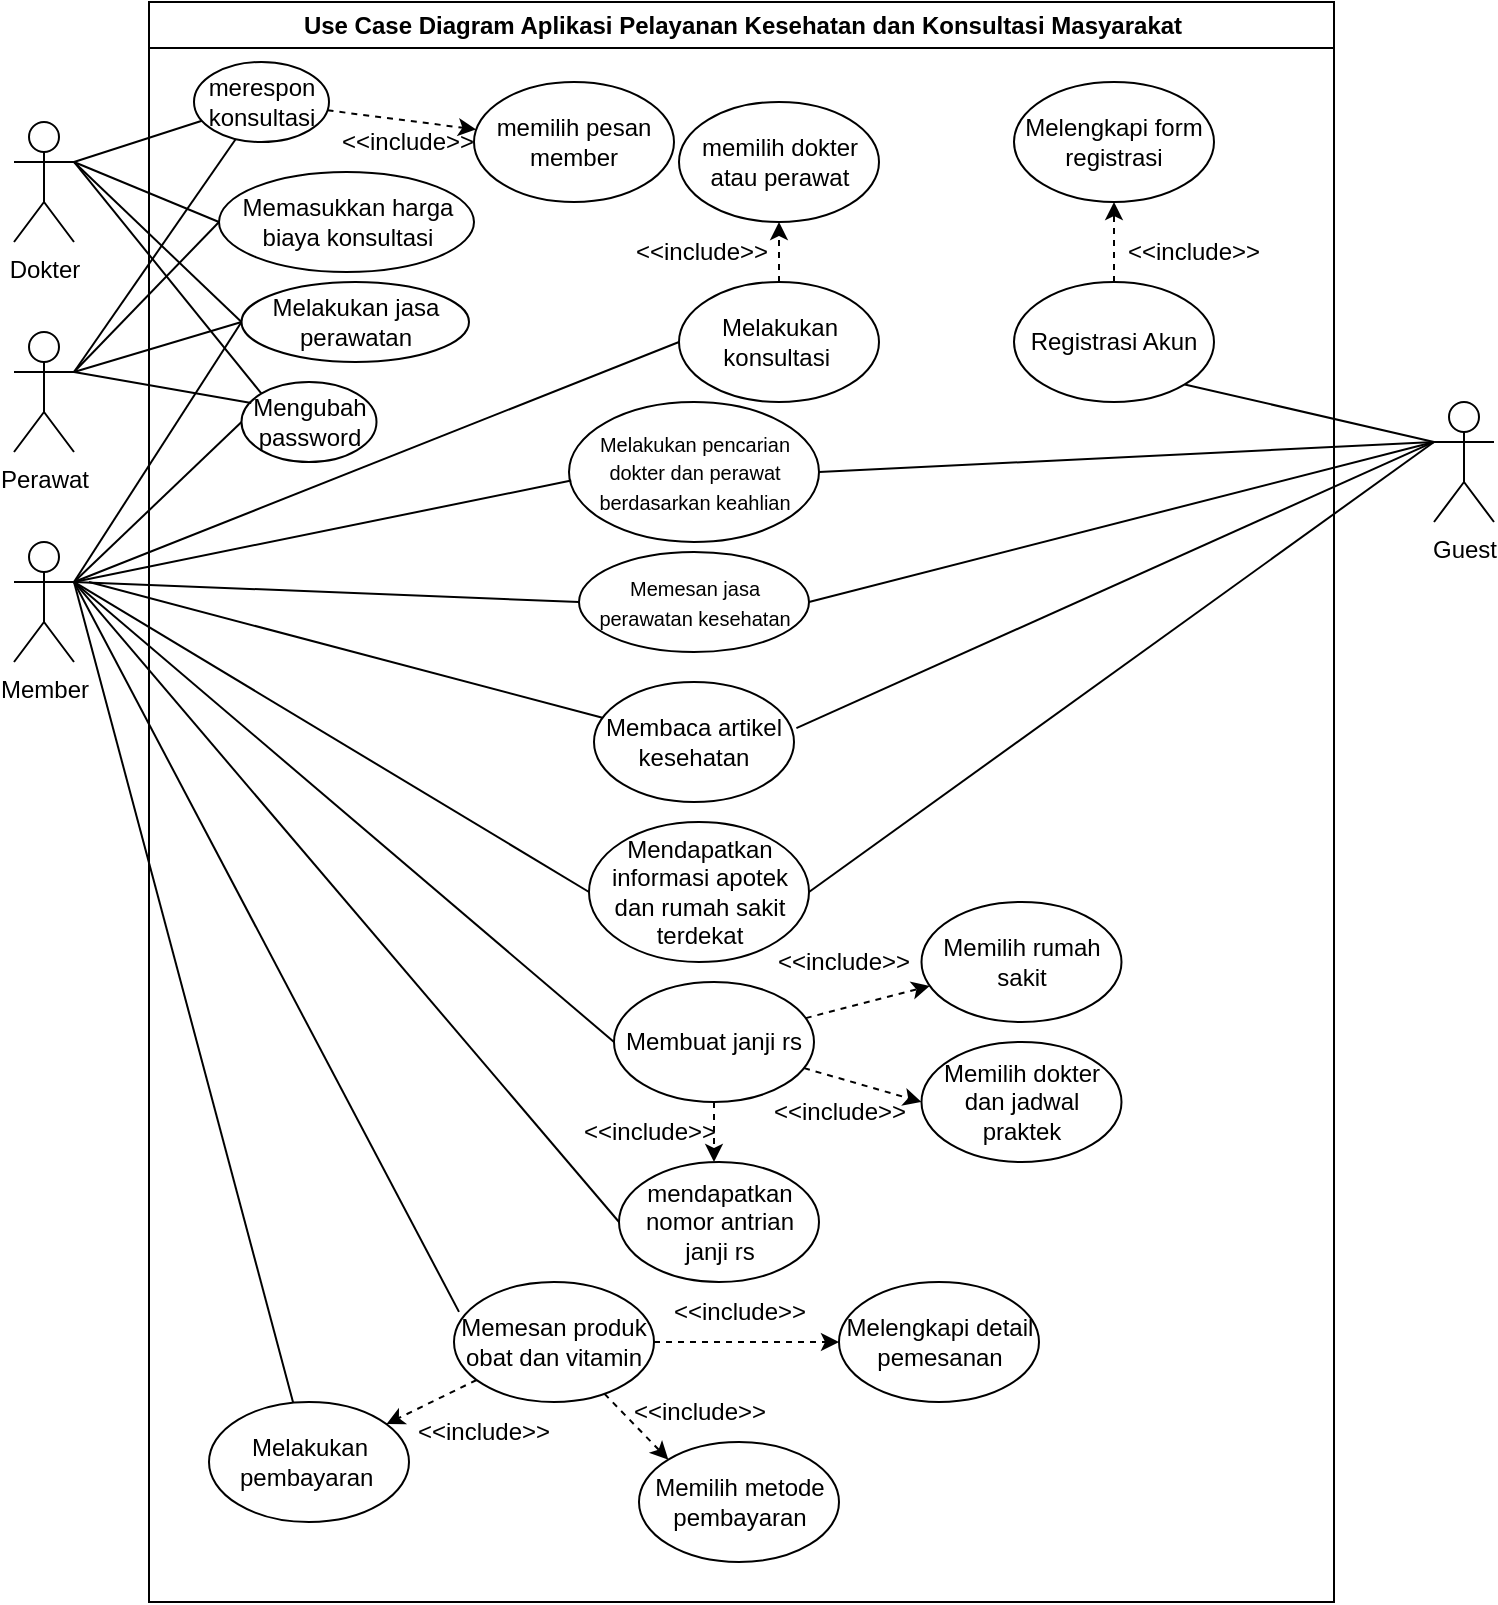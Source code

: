 <mxfile version="20.8.16" type="device"><diagram name="Page-1" id="_MsJmbqIlTJtQ0q3fi2_"><mxGraphModel dx="1594" dy="-1255" grid="1" gridSize="10" guides="1" tooltips="1" connect="1" arrows="1" fold="1" page="1" pageScale="1" pageWidth="850" pageHeight="1100" math="0" shadow="0"><root><mxCell id="0"/><mxCell id="1" parent="0"/><mxCell id="FYov83O6Qrbh_qYwmv2M-1" value="Use Case Diagram Aplikasi Pelayanan Kesehatan dan Konsultasi Masyarakat" style="swimlane;whiteSpace=wrap;html=1;" parent="1" vertex="1"><mxGeometry x="197.5" y="2260" width="592.5" height="800" as="geometry"/></mxCell><mxCell id="FYov83O6Qrbh_qYwmv2M-2" style="rounded=0;orthogonalLoop=1;jettySize=auto;html=1;dashed=1;" parent="FYov83O6Qrbh_qYwmv2M-1" source="FYov83O6Qrbh_qYwmv2M-4" target="FYov83O6Qrbh_qYwmv2M-5" edge="1"><mxGeometry relative="1" as="geometry"/></mxCell><mxCell id="FYov83O6Qrbh_qYwmv2M-4" value="Registrasi Akun" style="ellipse;whiteSpace=wrap;html=1;" parent="FYov83O6Qrbh_qYwmv2M-1" vertex="1"><mxGeometry x="432.5" y="140" width="100" height="60" as="geometry"/></mxCell><mxCell id="FYov83O6Qrbh_qYwmv2M-5" value="Melengkapi form registrasi" style="ellipse;whiteSpace=wrap;html=1;" parent="FYov83O6Qrbh_qYwmv2M-1" vertex="1"><mxGeometry x="432.5" y="40" width="100" height="60" as="geometry"/></mxCell><mxCell id="FYov83O6Qrbh_qYwmv2M-8" value="&amp;lt;&amp;lt;include&amp;gt;&amp;gt;" style="text;html=1;strokeColor=none;fillColor=none;align=center;verticalAlign=middle;whiteSpace=wrap;rounded=0;" parent="FYov83O6Qrbh_qYwmv2M-1" vertex="1"><mxGeometry x="492.5" y="110" width="60" height="30" as="geometry"/></mxCell><mxCell id="FYov83O6Qrbh_qYwmv2M-33" value="Memasukkan harga biaya konsultasi" style="ellipse;whiteSpace=wrap;html=1;fillColor=default;strokeColor=default;" parent="FYov83O6Qrbh_qYwmv2M-1" vertex="1"><mxGeometry x="35" y="85" width="127.5" height="50" as="geometry"/></mxCell><mxCell id="FYov83O6Qrbh_qYwmv2M-34" value="Membaca artikel kesehatan" style="ellipse;whiteSpace=wrap;html=1;" parent="FYov83O6Qrbh_qYwmv2M-1" vertex="1"><mxGeometry x="222.5" y="340" width="100" height="60" as="geometry"/></mxCell><mxCell id="FYov83O6Qrbh_qYwmv2M-35" value="Mendapatkan informasi apotek dan rumah sakit terdekat" style="ellipse;whiteSpace=wrap;html=1;" parent="FYov83O6Qrbh_qYwmv2M-1" vertex="1"><mxGeometry x="220" y="410" width="110" height="70" as="geometry"/></mxCell><mxCell id="FYov83O6Qrbh_qYwmv2M-36" style="rounded=0;orthogonalLoop=1;jettySize=auto;html=1;dashed=1;" parent="FYov83O6Qrbh_qYwmv2M-1" source="FYov83O6Qrbh_qYwmv2M-39" target="FYov83O6Qrbh_qYwmv2M-40" edge="1"><mxGeometry relative="1" as="geometry"/></mxCell><mxCell id="FYov83O6Qrbh_qYwmv2M-37" style="rounded=0;orthogonalLoop=1;jettySize=auto;html=1;entryX=0;entryY=0.5;entryDx=0;entryDy=0;dashed=1;" parent="FYov83O6Qrbh_qYwmv2M-1" source="FYov83O6Qrbh_qYwmv2M-39" target="FYov83O6Qrbh_qYwmv2M-41" edge="1"><mxGeometry relative="1" as="geometry"/></mxCell><mxCell id="FYov83O6Qrbh_qYwmv2M-38" style="edgeStyle=orthogonalEdgeStyle;rounded=0;orthogonalLoop=1;jettySize=auto;html=1;entryX=0.5;entryY=0;entryDx=0;entryDy=0;dashed=1;" parent="FYov83O6Qrbh_qYwmv2M-1" source="FYov83O6Qrbh_qYwmv2M-39" edge="1"><mxGeometry relative="1" as="geometry"><mxPoint x="282.5" y="580" as="targetPoint"/></mxGeometry></mxCell><mxCell id="FYov83O6Qrbh_qYwmv2M-39" value="Membuat janji rs" style="ellipse;whiteSpace=wrap;html=1;" parent="FYov83O6Qrbh_qYwmv2M-1" vertex="1"><mxGeometry x="232.5" y="490" width="100" height="60" as="geometry"/></mxCell><mxCell id="FYov83O6Qrbh_qYwmv2M-40" value="Memilih rumah sakit" style="ellipse;whiteSpace=wrap;html=1;" parent="FYov83O6Qrbh_qYwmv2M-1" vertex="1"><mxGeometry x="386.25" y="450" width="100" height="60" as="geometry"/></mxCell><mxCell id="FYov83O6Qrbh_qYwmv2M-41" value="Memilih dokter dan jadwal praktek" style="ellipse;whiteSpace=wrap;html=1;" parent="FYov83O6Qrbh_qYwmv2M-1" vertex="1"><mxGeometry x="386.25" y="520" width="100" height="60" as="geometry"/></mxCell><mxCell id="FYov83O6Qrbh_qYwmv2M-42" value="&amp;lt;&amp;lt;include&amp;gt;&amp;gt;" style="text;html=1;strokeColor=none;fillColor=none;align=center;verticalAlign=middle;whiteSpace=wrap;rounded=0;" parent="FYov83O6Qrbh_qYwmv2M-1" vertex="1"><mxGeometry x="317.5" y="465" width="60" height="30" as="geometry"/></mxCell><mxCell id="FYov83O6Qrbh_qYwmv2M-43" value="&amp;lt;&amp;lt;include&amp;gt;&amp;gt;" style="text;html=1;strokeColor=none;fillColor=none;align=center;verticalAlign=middle;whiteSpace=wrap;rounded=0;" parent="FYov83O6Qrbh_qYwmv2M-1" vertex="1"><mxGeometry x="315" y="540" width="60" height="30" as="geometry"/></mxCell><mxCell id="FYov83O6Qrbh_qYwmv2M-44" value="mendapatkan nomor antrian janji rs" style="ellipse;whiteSpace=wrap;html=1;" parent="FYov83O6Qrbh_qYwmv2M-1" vertex="1"><mxGeometry x="235" y="580" width="100" height="60" as="geometry"/></mxCell><mxCell id="FYov83O6Qrbh_qYwmv2M-45" value="&amp;lt;&amp;lt;include&amp;gt;&amp;gt;" style="text;html=1;strokeColor=none;fillColor=none;align=center;verticalAlign=middle;whiteSpace=wrap;rounded=0;" parent="FYov83O6Qrbh_qYwmv2M-1" vertex="1"><mxGeometry x="220" y="550" width="60" height="30" as="geometry"/></mxCell><mxCell id="FYov83O6Qrbh_qYwmv2M-46" value="" style="edgeStyle=orthogonalEdgeStyle;rounded=0;orthogonalLoop=1;jettySize=auto;html=1;dashed=1;" parent="FYov83O6Qrbh_qYwmv2M-1" source="FYov83O6Qrbh_qYwmv2M-49" target="FYov83O6Qrbh_qYwmv2M-50" edge="1"><mxGeometry relative="1" as="geometry"/></mxCell><mxCell id="FYov83O6Qrbh_qYwmv2M-47" style="rounded=0;orthogonalLoop=1;jettySize=auto;html=1;entryX=0;entryY=0;entryDx=0;entryDy=0;dashed=1;" parent="FYov83O6Qrbh_qYwmv2M-1" source="FYov83O6Qrbh_qYwmv2M-49" target="FYov83O6Qrbh_qYwmv2M-51" edge="1"><mxGeometry relative="1" as="geometry"/></mxCell><mxCell id="FYov83O6Qrbh_qYwmv2M-48" style="rounded=0;orthogonalLoop=1;jettySize=auto;html=1;dashed=1;" parent="FYov83O6Qrbh_qYwmv2M-1" source="FYov83O6Qrbh_qYwmv2M-49" target="FYov83O6Qrbh_qYwmv2M-54" edge="1"><mxGeometry relative="1" as="geometry"/></mxCell><mxCell id="FYov83O6Qrbh_qYwmv2M-49" value="Memesan produk obat dan vitamin" style="ellipse;whiteSpace=wrap;html=1;fillColor=default;strokeColor=default;" parent="FYov83O6Qrbh_qYwmv2M-1" vertex="1"><mxGeometry x="152.5" y="640" width="100" height="60" as="geometry"/></mxCell><mxCell id="FYov83O6Qrbh_qYwmv2M-50" value="Melengkapi detail pemesanan" style="ellipse;whiteSpace=wrap;html=1;" parent="FYov83O6Qrbh_qYwmv2M-1" vertex="1"><mxGeometry x="345" y="640" width="100" height="60" as="geometry"/></mxCell><mxCell id="FYov83O6Qrbh_qYwmv2M-51" value="Memilih metode pembayaran" style="ellipse;whiteSpace=wrap;html=1;" parent="FYov83O6Qrbh_qYwmv2M-1" vertex="1"><mxGeometry x="245" y="720" width="100" height="60" as="geometry"/></mxCell><mxCell id="FYov83O6Qrbh_qYwmv2M-52" value="&amp;lt;&amp;lt;include&amp;gt;&amp;gt;" style="text;html=1;strokeColor=none;fillColor=none;align=center;verticalAlign=middle;whiteSpace=wrap;rounded=0;" parent="FYov83O6Qrbh_qYwmv2M-1" vertex="1"><mxGeometry x="137.5" y="700" width="60" height="30" as="geometry"/></mxCell><mxCell id="FYov83O6Qrbh_qYwmv2M-53" value="&amp;lt;&amp;lt;include&amp;gt;&amp;gt;" style="text;html=1;strokeColor=none;fillColor=none;align=center;verticalAlign=middle;whiteSpace=wrap;rounded=0;" parent="FYov83O6Qrbh_qYwmv2M-1" vertex="1"><mxGeometry x="245" y="690" width="60" height="30" as="geometry"/></mxCell><mxCell id="FYov83O6Qrbh_qYwmv2M-54" value="Melakukan pembayaran&amp;nbsp;" style="ellipse;whiteSpace=wrap;html=1;" parent="FYov83O6Qrbh_qYwmv2M-1" vertex="1"><mxGeometry x="30" y="700" width="100" height="60" as="geometry"/></mxCell><mxCell id="FYov83O6Qrbh_qYwmv2M-77" value="&amp;lt;&amp;lt;include&amp;gt;&amp;gt;" style="text;html=1;strokeColor=none;fillColor=none;align=center;verticalAlign=middle;whiteSpace=wrap;rounded=0;" parent="FYov83O6Qrbh_qYwmv2M-1" vertex="1"><mxGeometry x="265" y="640" width="60" height="30" as="geometry"/></mxCell><mxCell id="FYov83O6Qrbh_qYwmv2M-86" value="&lt;font style=&quot;font-size: 10px;&quot;&gt;Melakukan pencarian dokter dan perawat berdasarkan keahlian&lt;/font&gt;" style="ellipse;whiteSpace=wrap;html=1;" parent="FYov83O6Qrbh_qYwmv2M-1" vertex="1"><mxGeometry x="210" y="200" width="125" height="70" as="geometry"/></mxCell><mxCell id="FYov83O6Qrbh_qYwmv2M-87" value="&lt;span style=&quot;font-size: 10px;&quot;&gt;Memesan jasa perawatan kesehatan&lt;/span&gt;" style="ellipse;whiteSpace=wrap;html=1;" parent="FYov83O6Qrbh_qYwmv2M-1" vertex="1"><mxGeometry x="215" y="275" width="115" height="50" as="geometry"/></mxCell><mxCell id="FYov83O6Qrbh_qYwmv2M-199" value="" style="edgeStyle=none;rounded=0;orthogonalLoop=1;jettySize=auto;html=1;startArrow=none;startFill=0;endArrow=classic;endFill=1;dashed=1;" parent="FYov83O6Qrbh_qYwmv2M-1" source="FYov83O6Qrbh_qYwmv2M-192" target="FYov83O6Qrbh_qYwmv2M-197" edge="1"><mxGeometry relative="1" as="geometry"/></mxCell><mxCell id="FYov83O6Qrbh_qYwmv2M-192" value="Melakukan konsultasi&amp;nbsp;" style="ellipse;whiteSpace=wrap;html=1;" parent="FYov83O6Qrbh_qYwmv2M-1" vertex="1"><mxGeometry x="265" y="140" width="100" height="60" as="geometry"/></mxCell><mxCell id="FYov83O6Qrbh_qYwmv2M-202" style="edgeStyle=none;rounded=0;orthogonalLoop=1;jettySize=auto;html=1;dashed=1;startArrow=none;startFill=0;endArrow=classic;endFill=1;" parent="FYov83O6Qrbh_qYwmv2M-1" source="FYov83O6Qrbh_qYwmv2M-194" target="FYov83O6Qrbh_qYwmv2M-201" edge="1"><mxGeometry relative="1" as="geometry"/></mxCell><mxCell id="FYov83O6Qrbh_qYwmv2M-194" value="merespon konsultasi" style="ellipse;whiteSpace=wrap;html=1;fillColor=default;strokeColor=default;" parent="FYov83O6Qrbh_qYwmv2M-1" vertex="1"><mxGeometry x="22.5" y="30" width="67.5" height="40" as="geometry"/></mxCell><mxCell id="FYov83O6Qrbh_qYwmv2M-197" value="memilih dokter&lt;br&gt;atau perawat" style="ellipse;whiteSpace=wrap;html=1;" parent="FYov83O6Qrbh_qYwmv2M-1" vertex="1"><mxGeometry x="265" y="50" width="100" height="60" as="geometry"/></mxCell><mxCell id="FYov83O6Qrbh_qYwmv2M-198" style="edgeStyle=none;rounded=0;orthogonalLoop=1;jettySize=auto;html=1;exitX=0.5;exitY=0;exitDx=0;exitDy=0;startArrow=none;startFill=0;endArrow=none;endFill=0;" parent="FYov83O6Qrbh_qYwmv2M-1" source="FYov83O6Qrbh_qYwmv2M-192" target="FYov83O6Qrbh_qYwmv2M-192" edge="1"><mxGeometry relative="1" as="geometry"/></mxCell><mxCell id="FYov83O6Qrbh_qYwmv2M-200" value="&amp;lt;&amp;lt;include&amp;gt;&amp;gt;" style="text;html=1;strokeColor=none;fillColor=none;align=center;verticalAlign=middle;whiteSpace=wrap;rounded=0;" parent="FYov83O6Qrbh_qYwmv2M-1" vertex="1"><mxGeometry x="252.5" y="110" width="47.5" height="30" as="geometry"/></mxCell><mxCell id="FYov83O6Qrbh_qYwmv2M-201" value="memilih pesan member" style="ellipse;whiteSpace=wrap;html=1;" parent="FYov83O6Qrbh_qYwmv2M-1" vertex="1"><mxGeometry x="162.5" y="40" width="100" height="60" as="geometry"/></mxCell><mxCell id="FYov83O6Qrbh_qYwmv2M-203" value="&amp;lt;&amp;lt;include&amp;gt;&amp;gt;" style="text;html=1;strokeColor=none;fillColor=none;align=center;verticalAlign=middle;whiteSpace=wrap;rounded=0;" parent="FYov83O6Qrbh_qYwmv2M-1" vertex="1"><mxGeometry x="105" y="55" width="47.5" height="30" as="geometry"/></mxCell><mxCell id="ZeCUqsGxBGgo8CXw-VUg-1" value="Melakukan jasa perawatan" style="ellipse;whiteSpace=wrap;html=1;fillColor=default;strokeColor=default;" parent="FYov83O6Qrbh_qYwmv2M-1" vertex="1"><mxGeometry x="46.25" y="140" width="113.75" height="40" as="geometry"/></mxCell><mxCell id="ZeCUqsGxBGgo8CXw-VUg-5" value="Mengubah password" style="ellipse;whiteSpace=wrap;html=1;fillColor=default;strokeColor=default;" parent="FYov83O6Qrbh_qYwmv2M-1" vertex="1"><mxGeometry x="46.25" y="190" width="67.5" height="40" as="geometry"/></mxCell><mxCell id="FYov83O6Qrbh_qYwmv2M-101" style="rounded=0;orthogonalLoop=1;jettySize=auto;html=1;entryX=0;entryY=0.5;entryDx=0;entryDy=0;exitX=1;exitY=0.333;exitDx=0;exitDy=0;exitPerimeter=0;endArrow=none;endFill=0;" parent="1" source="FYov83O6Qrbh_qYwmv2M-102" target="FYov83O6Qrbh_qYwmv2M-33" edge="1"><mxGeometry relative="1" as="geometry"><mxPoint x="157.5" y="2445" as="sourcePoint"/></mxGeometry></mxCell><mxCell id="FYov83O6Qrbh_qYwmv2M-195" style="edgeStyle=none;rounded=0;orthogonalLoop=1;jettySize=auto;html=1;startArrow=none;startFill=0;endArrow=none;endFill=0;exitX=1;exitY=0.333;exitDx=0;exitDy=0;exitPerimeter=0;" parent="1" source="FYov83O6Qrbh_qYwmv2M-102" target="FYov83O6Qrbh_qYwmv2M-194" edge="1"><mxGeometry relative="1" as="geometry"/></mxCell><mxCell id="ZeCUqsGxBGgo8CXw-VUg-2" style="rounded=0;orthogonalLoop=1;jettySize=auto;html=1;entryX=0;entryY=0.5;entryDx=0;entryDy=0;endArrow=none;endFill=0;" parent="1" target="ZeCUqsGxBGgo8CXw-VUg-1" edge="1"><mxGeometry relative="1" as="geometry"><mxPoint x="160" y="2340" as="sourcePoint"/></mxGeometry></mxCell><mxCell id="ZeCUqsGxBGgo8CXw-VUg-7" style="edgeStyle=none;rounded=0;orthogonalLoop=1;jettySize=auto;html=1;entryX=0;entryY=0;entryDx=0;entryDy=0;endArrow=none;endFill=0;exitX=1;exitY=0.333;exitDx=0;exitDy=0;exitPerimeter=0;" parent="1" source="FYov83O6Qrbh_qYwmv2M-102" target="ZeCUqsGxBGgo8CXw-VUg-5" edge="1"><mxGeometry relative="1" as="geometry"/></mxCell><mxCell id="FYov83O6Qrbh_qYwmv2M-102" value="Dokter" style="shape=umlActor;verticalLabelPosition=bottom;verticalAlign=top;html=1;outlineConnect=0;" parent="1" vertex="1"><mxGeometry x="130" y="2320" width="30" height="60" as="geometry"/></mxCell><mxCell id="FYov83O6Qrbh_qYwmv2M-103" style="rounded=0;orthogonalLoop=1;jettySize=auto;html=1;entryX=0;entryY=0.5;entryDx=0;entryDy=0;exitX=1;exitY=0.333;exitDx=0;exitDy=0;exitPerimeter=0;endArrow=none;endFill=0;" parent="1" source="FYov83O6Qrbh_qYwmv2M-104" target="FYov83O6Qrbh_qYwmv2M-33" edge="1"><mxGeometry relative="1" as="geometry"/></mxCell><mxCell id="FYov83O6Qrbh_qYwmv2M-196" style="edgeStyle=none;rounded=0;orthogonalLoop=1;jettySize=auto;html=1;startArrow=none;startFill=0;endArrow=none;endFill=0;exitX=1;exitY=0.333;exitDx=0;exitDy=0;exitPerimeter=0;" parent="1" source="FYov83O6Qrbh_qYwmv2M-104" target="FYov83O6Qrbh_qYwmv2M-194" edge="1"><mxGeometry relative="1" as="geometry"><mxPoint x="160" y="2450" as="sourcePoint"/></mxGeometry></mxCell><mxCell id="ZeCUqsGxBGgo8CXw-VUg-3" style="edgeStyle=none;rounded=0;orthogonalLoop=1;jettySize=auto;html=1;entryX=0;entryY=0.5;entryDx=0;entryDy=0;endArrow=none;endFill=0;exitX=1;exitY=0.333;exitDx=0;exitDy=0;exitPerimeter=0;" parent="1" source="FYov83O6Qrbh_qYwmv2M-104" target="ZeCUqsGxBGgo8CXw-VUg-1" edge="1"><mxGeometry relative="1" as="geometry"/></mxCell><mxCell id="ZeCUqsGxBGgo8CXw-VUg-6" style="edgeStyle=none;rounded=0;orthogonalLoop=1;jettySize=auto;html=1;entryX=0.072;entryY=0.263;entryDx=0;entryDy=0;endArrow=none;endFill=0;entryPerimeter=0;exitX=1;exitY=0.333;exitDx=0;exitDy=0;exitPerimeter=0;" parent="1" source="FYov83O6Qrbh_qYwmv2M-104" target="ZeCUqsGxBGgo8CXw-VUg-5" edge="1"><mxGeometry relative="1" as="geometry"><mxPoint x="160" y="2450" as="sourcePoint"/><Array as="points"/></mxGeometry></mxCell><mxCell id="FYov83O6Qrbh_qYwmv2M-104" value="Perawat" style="shape=umlActor;verticalLabelPosition=bottom;verticalAlign=top;html=1;outlineConnect=0;" parent="1" vertex="1"><mxGeometry x="130" y="2425" width="30" height="60" as="geometry"/></mxCell><mxCell id="FYov83O6Qrbh_qYwmv2M-105" style="rounded=0;orthogonalLoop=1;jettySize=auto;html=1;endArrow=none;endFill=0;" parent="1" target="FYov83O6Qrbh_qYwmv2M-34" edge="1"><mxGeometry relative="1" as="geometry"><mxPoint x="167.5" y="2550" as="sourcePoint"/></mxGeometry></mxCell><mxCell id="FYov83O6Qrbh_qYwmv2M-106" style="rounded=0;orthogonalLoop=1;jettySize=auto;html=1;entryX=0;entryY=0.5;entryDx=0;entryDy=0;exitX=1;exitY=0.333;exitDx=0;exitDy=0;exitPerimeter=0;endArrow=none;endFill=0;" parent="1" source="FYov83O6Qrbh_qYwmv2M-113" target="FYov83O6Qrbh_qYwmv2M-35" edge="1"><mxGeometry relative="1" as="geometry"/></mxCell><mxCell id="FYov83O6Qrbh_qYwmv2M-107" style="rounded=0;orthogonalLoop=1;jettySize=auto;html=1;entryX=0;entryY=0.5;entryDx=0;entryDy=0;exitX=1;exitY=0.333;exitDx=0;exitDy=0;exitPerimeter=0;endArrow=none;endFill=0;" parent="1" source="FYov83O6Qrbh_qYwmv2M-113" target="FYov83O6Qrbh_qYwmv2M-39" edge="1"><mxGeometry relative="1" as="geometry"/></mxCell><mxCell id="FYov83O6Qrbh_qYwmv2M-108" style="rounded=0;orthogonalLoop=1;jettySize=auto;html=1;entryX=0;entryY=0.5;entryDx=0;entryDy=0;exitX=1;exitY=0.333;exitDx=0;exitDy=0;exitPerimeter=0;endArrow=none;endFill=0;" parent="1" source="FYov83O6Qrbh_qYwmv2M-113" target="FYov83O6Qrbh_qYwmv2M-44" edge="1"><mxGeometry relative="1" as="geometry"/></mxCell><mxCell id="FYov83O6Qrbh_qYwmv2M-109" style="rounded=0;orthogonalLoop=1;jettySize=auto;html=1;entryX=0.025;entryY=0.249;entryDx=0;entryDy=0;entryPerimeter=0;exitX=1;exitY=0.333;exitDx=0;exitDy=0;exitPerimeter=0;endArrow=none;endFill=0;" parent="1" source="FYov83O6Qrbh_qYwmv2M-113" target="FYov83O6Qrbh_qYwmv2M-49" edge="1"><mxGeometry relative="1" as="geometry"><mxPoint x="157.5" y="2590" as="sourcePoint"/></mxGeometry></mxCell><mxCell id="FYov83O6Qrbh_qYwmv2M-110" style="rounded=0;orthogonalLoop=1;jettySize=auto;html=1;exitX=1;exitY=0.333;exitDx=0;exitDy=0;exitPerimeter=0;endArrow=none;endFill=0;" parent="1" source="FYov83O6Qrbh_qYwmv2M-113" target="FYov83O6Qrbh_qYwmv2M-54" edge="1"><mxGeometry relative="1" as="geometry"/></mxCell><mxCell id="FYov83O6Qrbh_qYwmv2M-111" style="rounded=0;orthogonalLoop=1;jettySize=auto;html=1;entryX=0.009;entryY=0.561;entryDx=0;entryDy=0;entryPerimeter=0;exitX=1;exitY=0.333;exitDx=0;exitDy=0;exitPerimeter=0;endArrow=none;endFill=0;" parent="1" source="FYov83O6Qrbh_qYwmv2M-113" target="FYov83O6Qrbh_qYwmv2M-86" edge="1"><mxGeometry relative="1" as="geometry"><mxPoint x="430" y="2660" as="targetPoint"/></mxGeometry></mxCell><mxCell id="FYov83O6Qrbh_qYwmv2M-112" style="rounded=0;orthogonalLoop=1;jettySize=auto;html=1;entryX=0;entryY=0.5;entryDx=0;entryDy=0;exitX=1;exitY=0.333;exitDx=0;exitDy=0;exitPerimeter=0;endArrow=none;endFill=0;" parent="1" source="FYov83O6Qrbh_qYwmv2M-113" target="FYov83O6Qrbh_qYwmv2M-87" edge="1"><mxGeometry relative="1" as="geometry"/></mxCell><mxCell id="FYov83O6Qrbh_qYwmv2M-193" style="rounded=0;orthogonalLoop=1;jettySize=auto;html=1;entryX=0;entryY=0.5;entryDx=0;entryDy=0;startArrow=none;startFill=0;endArrow=none;endFill=0;" parent="1" target="FYov83O6Qrbh_qYwmv2M-192" edge="1"><mxGeometry relative="1" as="geometry"><mxPoint x="160" y="2550" as="sourcePoint"/></mxGeometry></mxCell><mxCell id="ZeCUqsGxBGgo8CXw-VUg-4" style="edgeStyle=none;rounded=0;orthogonalLoop=1;jettySize=auto;html=1;entryX=0;entryY=0.5;entryDx=0;entryDy=0;endArrow=none;endFill=0;exitX=1;exitY=0.333;exitDx=0;exitDy=0;exitPerimeter=0;" parent="1" source="FYov83O6Qrbh_qYwmv2M-113" target="ZeCUqsGxBGgo8CXw-VUg-1" edge="1"><mxGeometry relative="1" as="geometry"/></mxCell><mxCell id="ZeCUqsGxBGgo8CXw-VUg-8" style="edgeStyle=none;rounded=0;orthogonalLoop=1;jettySize=auto;html=1;entryX=0;entryY=0.5;entryDx=0;entryDy=0;endArrow=none;endFill=0;" parent="1" target="ZeCUqsGxBGgo8CXw-VUg-5" edge="1"><mxGeometry relative="1" as="geometry"><mxPoint x="160" y="2550" as="sourcePoint"/></mxGeometry></mxCell><mxCell id="FYov83O6Qrbh_qYwmv2M-113" value="Member" style="shape=umlActor;verticalLabelPosition=bottom;verticalAlign=top;html=1;outlineConnect=0;" parent="1" vertex="1"><mxGeometry x="130" y="2530" width="30" height="60" as="geometry"/></mxCell><mxCell id="FYov83O6Qrbh_qYwmv2M-114" style="rounded=0;orthogonalLoop=1;jettySize=auto;html=1;entryX=1.012;entryY=0.385;entryDx=0;entryDy=0;entryPerimeter=0;exitX=0;exitY=0.333;exitDx=0;exitDy=0;exitPerimeter=0;endArrow=none;endFill=0;" parent="1" source="FYov83O6Qrbh_qYwmv2M-119" target="FYov83O6Qrbh_qYwmv2M-34" edge="1"><mxGeometry relative="1" as="geometry"><mxPoint x="870" y="2880" as="sourcePoint"/><mxPoint x="460" y="2880" as="targetPoint"/><Array as="points"/></mxGeometry></mxCell><mxCell id="FYov83O6Qrbh_qYwmv2M-115" style="rounded=0;orthogonalLoop=1;jettySize=auto;html=1;entryX=1;entryY=0.5;entryDx=0;entryDy=0;exitX=0;exitY=0.333;exitDx=0;exitDy=0;exitPerimeter=0;endArrow=none;endFill=0;" parent="1" source="FYov83O6Qrbh_qYwmv2M-119" target="FYov83O6Qrbh_qYwmv2M-35" edge="1"><mxGeometry relative="1" as="geometry"/></mxCell><mxCell id="FYov83O6Qrbh_qYwmv2M-116" style="rounded=0;orthogonalLoop=1;jettySize=auto;html=1;entryX=1;entryY=0.5;entryDx=0;entryDy=0;endArrow=none;endFill=0;" parent="1" target="FYov83O6Qrbh_qYwmv2M-86" edge="1"><mxGeometry relative="1" as="geometry"><mxPoint x="840" y="2480" as="sourcePoint"/></mxGeometry></mxCell><mxCell id="FYov83O6Qrbh_qYwmv2M-117" style="rounded=0;orthogonalLoop=1;jettySize=auto;html=1;entryX=1;entryY=0.5;entryDx=0;entryDy=0;endArrow=none;endFill=0;" parent="1" target="FYov83O6Qrbh_qYwmv2M-87" edge="1"><mxGeometry relative="1" as="geometry"><mxPoint x="840" y="2480" as="sourcePoint"/></mxGeometry></mxCell><mxCell id="FYov83O6Qrbh_qYwmv2M-118" style="edgeStyle=none;rounded=0;orthogonalLoop=1;jettySize=auto;html=1;entryX=1;entryY=1;entryDx=0;entryDy=0;endArrow=none;endFill=0;" parent="1" target="FYov83O6Qrbh_qYwmv2M-4" edge="1"><mxGeometry relative="1" as="geometry"><mxPoint x="840" y="2480" as="sourcePoint"/></mxGeometry></mxCell><mxCell id="FYov83O6Qrbh_qYwmv2M-119" value="Guest" style="shape=umlActor;verticalLabelPosition=bottom;verticalAlign=top;html=1;outlineConnect=0;" parent="1" vertex="1"><mxGeometry x="840" y="2460" width="30" height="60" as="geometry"/></mxCell></root></mxGraphModel></diagram></mxfile>